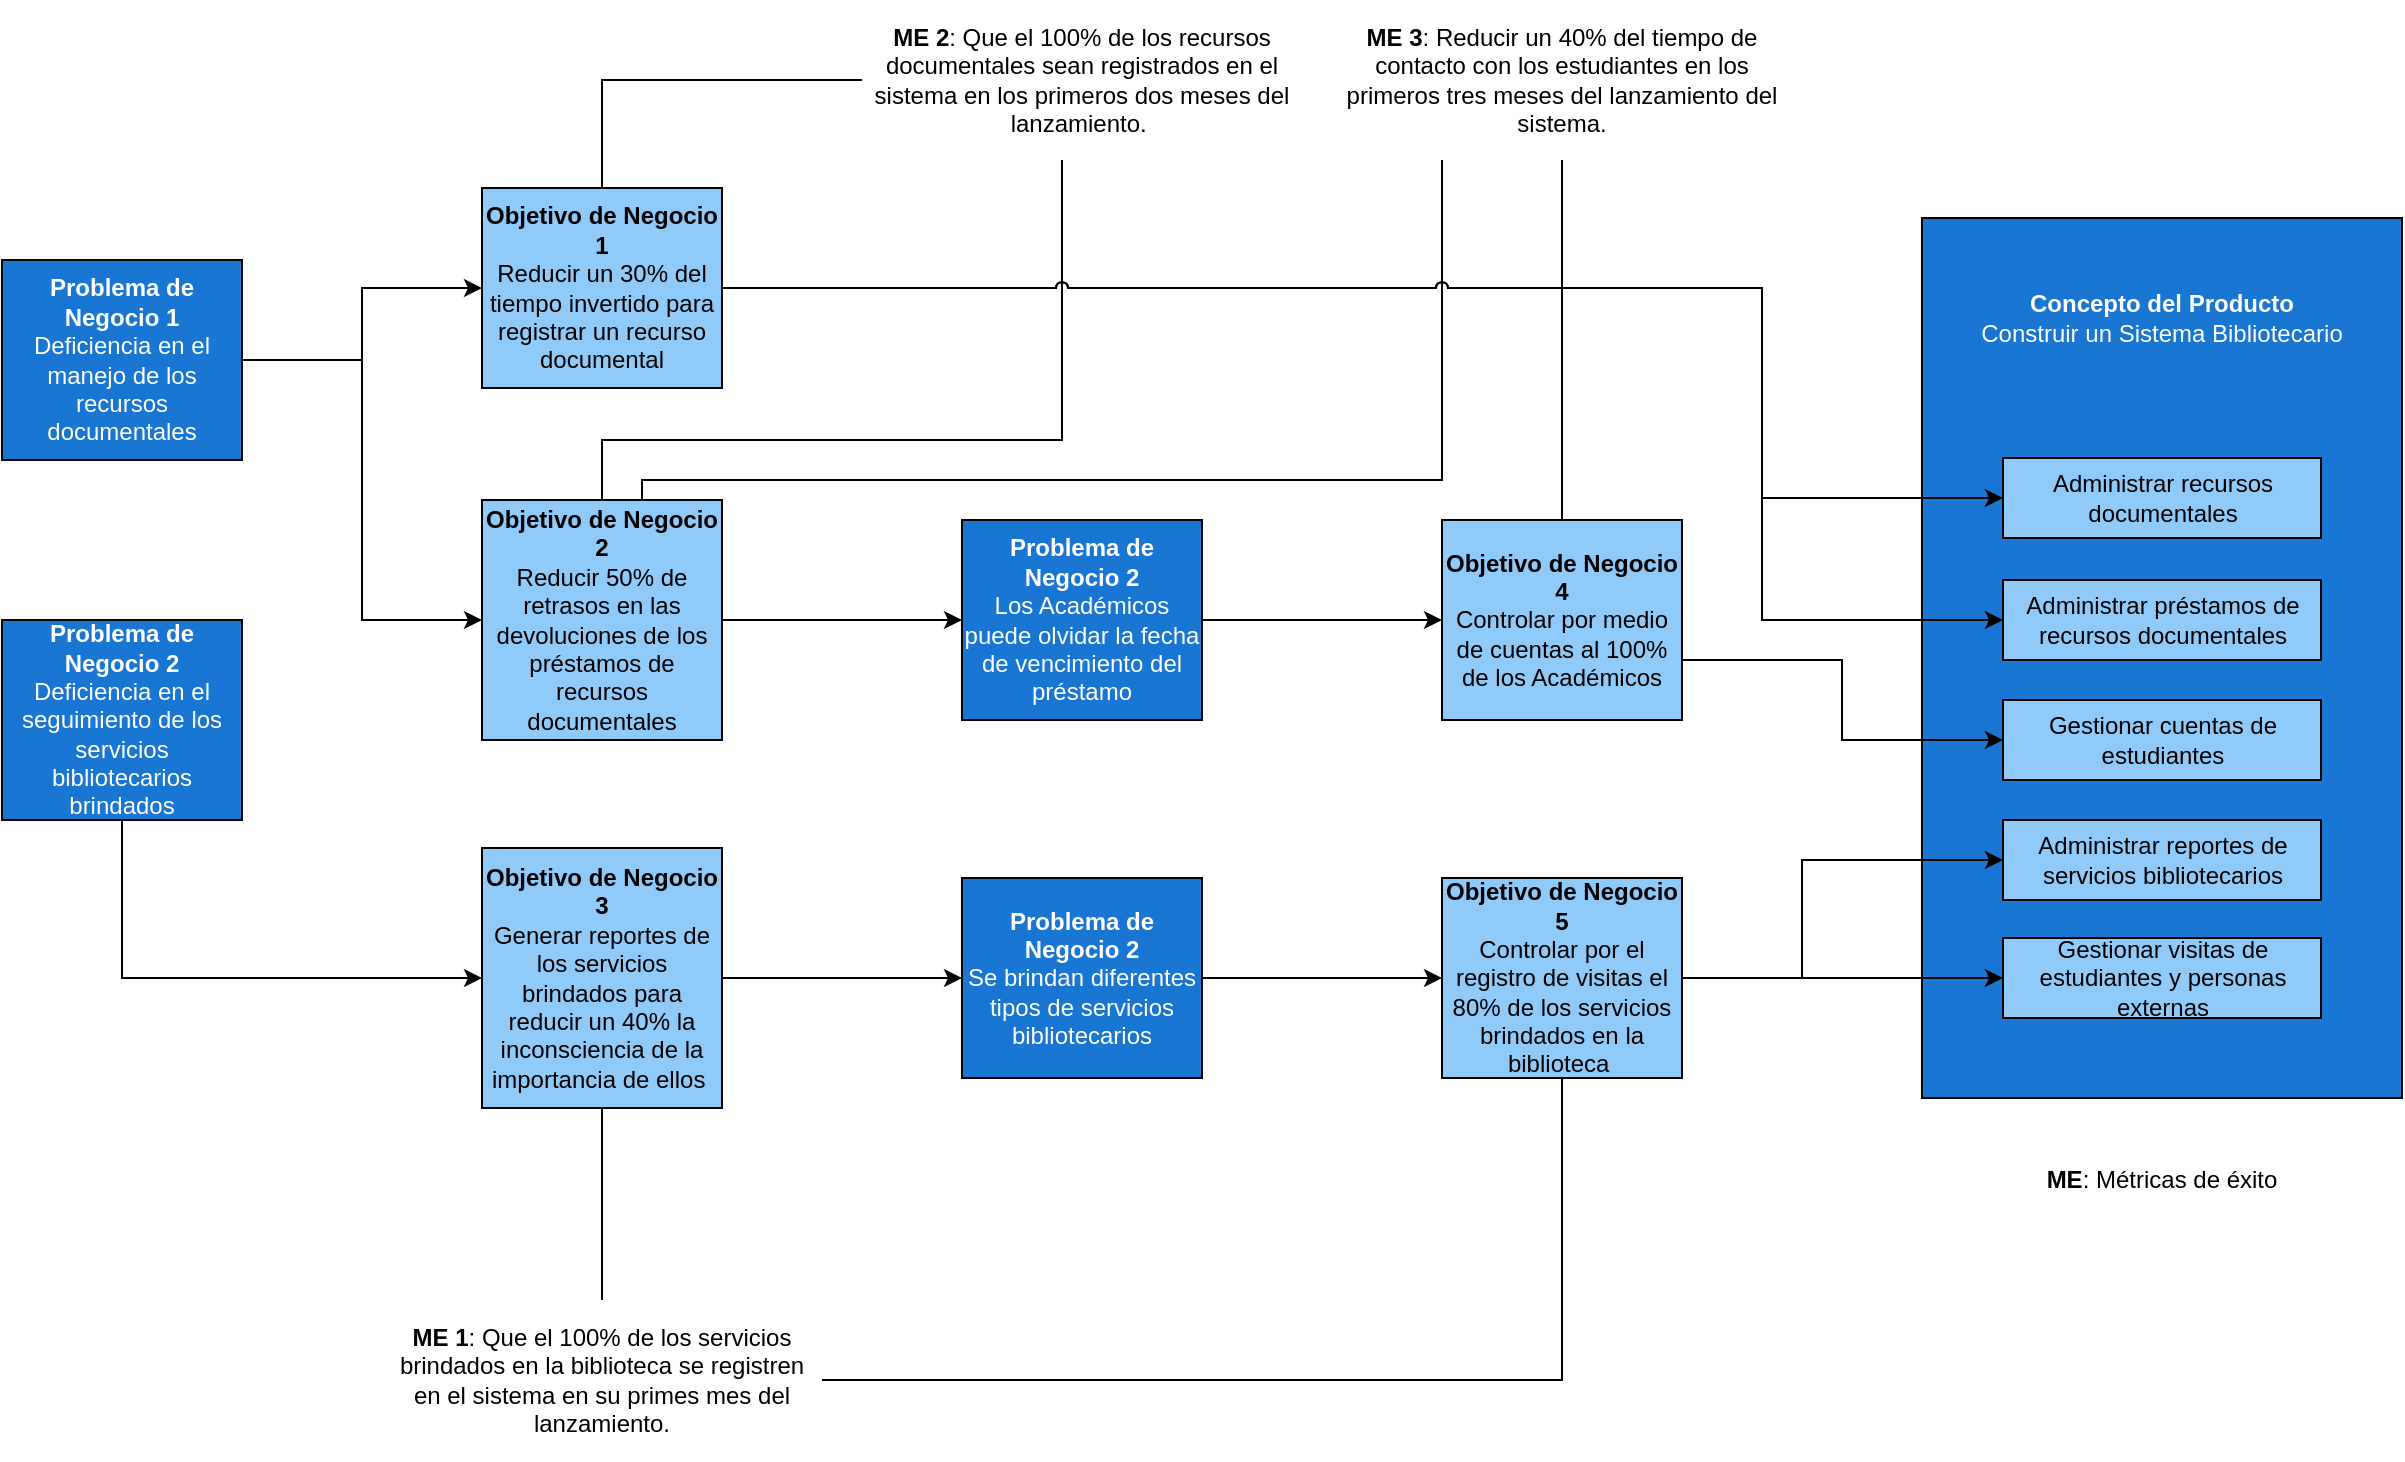 <mxfile version="13.10.0" type="embed">
    <diagram id="mWigEloJbhx4FwUi0EFt" name="MON">
        <mxGraphModel dx="644" dy="479" grid="1" gridSize="10" guides="1" tooltips="1" connect="1" arrows="1" fold="1" page="1" pageScale="1" pageWidth="827" pageHeight="1169" math="0" shadow="0">
            <root>
                <mxCell id="0"/>
                <mxCell id="1" parent="0"/>
                <mxCell id="5MuDeZs67-jdQpyHNOxu-21" value="" style="rounded=0;whiteSpace=wrap;html=1;labelBackgroundColor=none;gradientColor=none;fontColor=#000000;fillColor=#1976D2;" parent="1" vertex="1">
                    <mxGeometry x="1040" y="139" width="240" height="440" as="geometry"/>
                </mxCell>
                <mxCell id="5MuDeZs67-jdQpyHNOxu-22" style="edgeStyle=orthogonalEdgeStyle;rounded=0;orthogonalLoop=1;jettySize=auto;html=1;fontColor=#FFFFFF;" parent="1" source="5MuDeZs67-jdQpyHNOxu-1" target="5MuDeZs67-jdQpyHNOxu-4" edge="1">
                    <mxGeometry relative="1" as="geometry"/>
                </mxCell>
                <mxCell id="5MuDeZs67-jdQpyHNOxu-23" style="edgeStyle=orthogonalEdgeStyle;rounded=0;orthogonalLoop=1;jettySize=auto;html=1;fontColor=#FFFFFF;" parent="1" source="5MuDeZs67-jdQpyHNOxu-1" target="5MuDeZs67-jdQpyHNOxu-3" edge="1">
                    <mxGeometry relative="1" as="geometry">
                        <Array as="points">
                            <mxPoint x="260" y="210"/>
                            <mxPoint x="260" y="340"/>
                        </Array>
                    </mxGeometry>
                </mxCell>
                <mxCell id="5MuDeZs67-jdQpyHNOxu-1" value="&lt;b&gt;Problema de Negocio 1&lt;/b&gt;&lt;br&gt;Deficiencia en el manejo de los recursos documentales" style="rounded=0;whiteSpace=wrap;html=1;fontColor=#FFFFFF;fillColor=#1976D2;" parent="1" vertex="1">
                    <mxGeometry x="80" y="160" width="120" height="100" as="geometry"/>
                </mxCell>
                <mxCell id="5MuDeZs67-jdQpyHNOxu-24" style="edgeStyle=orthogonalEdgeStyle;rounded=0;orthogonalLoop=1;jettySize=auto;html=1;fontColor=#FFFFFF;" parent="1" source="5MuDeZs67-jdQpyHNOxu-2" target="5MuDeZs67-jdQpyHNOxu-5" edge="1">
                    <mxGeometry relative="1" as="geometry">
                        <Array as="points">
                            <mxPoint x="140" y="519"/>
                        </Array>
                    </mxGeometry>
                </mxCell>
                <mxCell id="5MuDeZs67-jdQpyHNOxu-2" value="&lt;b&gt;Problema de Negocio 2&lt;/b&gt;&lt;br&gt;Deficiencia en el seguimiento de los servicios bibliotecarios brindados" style="rounded=0;whiteSpace=wrap;html=1;fontColor=#FFFFFF;fillColor=#1976D2;" parent="1" vertex="1">
                    <mxGeometry x="80" y="340" width="120" height="100" as="geometry"/>
                </mxCell>
                <mxCell id="5MuDeZs67-jdQpyHNOxu-25" style="edgeStyle=orthogonalEdgeStyle;rounded=0;orthogonalLoop=1;jettySize=auto;html=1;fontColor=#FFFFFF;" parent="1" source="5MuDeZs67-jdQpyHNOxu-3" target="5MuDeZs67-jdQpyHNOxu-8" edge="1">
                    <mxGeometry relative="1" as="geometry"/>
                </mxCell>
                <mxCell id="5MuDeZs67-jdQpyHNOxu-32" style="edgeStyle=orthogonalEdgeStyle;rounded=0;orthogonalLoop=1;jettySize=auto;html=1;startArrow=none;startFill=0;endArrow=none;endFill=0;fontColor=#FFFFFF;" parent="1" source="5MuDeZs67-jdQpyHNOxu-3" target="5MuDeZs67-jdQpyHNOxu-18" edge="1">
                    <mxGeometry relative="1" as="geometry">
                        <Array as="points">
                            <mxPoint x="380" y="250"/>
                            <mxPoint x="610" y="250"/>
                        </Array>
                    </mxGeometry>
                </mxCell>
                <mxCell id="5MuDeZs67-jdQpyHNOxu-34" style="edgeStyle=orthogonalEdgeStyle;rounded=0;orthogonalLoop=1;jettySize=auto;html=1;startArrow=none;startFill=0;endArrow=none;endFill=0;fontColor=#FFFFFF;" parent="1" source="5MuDeZs67-jdQpyHNOxu-3" target="5MuDeZs67-jdQpyHNOxu-20" edge="1">
                    <mxGeometry relative="1" as="geometry">
                        <Array as="points">
                            <mxPoint x="400" y="270"/>
                            <mxPoint x="800" y="270"/>
                        </Array>
                    </mxGeometry>
                </mxCell>
                <mxCell id="5MuDeZs67-jdQpyHNOxu-3" value="&lt;b&gt;Objetivo de Negocio 2&lt;/b&gt;&lt;br&gt;Reducir 50% de retrasos en las devoluciones de los préstamos de recursos documentales" style="rounded=0;whiteSpace=wrap;html=1;fillColor=#90CAF9;" parent="1" vertex="1">
                    <mxGeometry x="320" y="280" width="120" height="120" as="geometry"/>
                </mxCell>
                <mxCell id="5MuDeZs67-jdQpyHNOxu-31" style="edgeStyle=orthogonalEdgeStyle;rounded=0;orthogonalLoop=1;jettySize=auto;html=1;startArrow=none;startFill=0;endArrow=none;endFill=0;fontColor=#FFFFFF;" parent="1" source="5MuDeZs67-jdQpyHNOxu-4" target="5MuDeZs67-jdQpyHNOxu-18" edge="1">
                    <mxGeometry relative="1" as="geometry">
                        <Array as="points">
                            <mxPoint x="380" y="70"/>
                        </Array>
                    </mxGeometry>
                </mxCell>
                <mxCell id="5MuDeZs67-jdQpyHNOxu-40" style="edgeStyle=orthogonalEdgeStyle;rounded=0;orthogonalLoop=1;jettySize=auto;html=1;startArrow=none;startFill=0;endArrow=classic;endFill=1;fontColor=#FFFFFF;jumpStyle=arc;" parent="1" source="5MuDeZs67-jdQpyHNOxu-4" target="5MuDeZs67-jdQpyHNOxu-11" edge="1">
                    <mxGeometry relative="1" as="geometry">
                        <Array as="points">
                            <mxPoint x="960" y="174"/>
                            <mxPoint x="960" y="279"/>
                        </Array>
                    </mxGeometry>
                </mxCell>
                <mxCell id="5MuDeZs67-jdQpyHNOxu-42" style="edgeStyle=orthogonalEdgeStyle;rounded=0;sketch=0;jumpStyle=arc;orthogonalLoop=1;jettySize=auto;html=1;startArrow=none;startFill=0;endArrow=classic;endFill=1;fontColor=#FFFFFF;" parent="1" source="5MuDeZs67-jdQpyHNOxu-4" target="5MuDeZs67-jdQpyHNOxu-14" edge="1">
                    <mxGeometry relative="1" as="geometry">
                        <Array as="points">
                            <mxPoint x="960" y="174"/>
                            <mxPoint x="960" y="340"/>
                        </Array>
                    </mxGeometry>
                </mxCell>
                <mxCell id="5MuDeZs67-jdQpyHNOxu-4" value="&lt;b&gt;Objetivo de Negocio 1&lt;/b&gt;&lt;br&gt;Reducir un 30% del tiempo invertido para registrar un recurso documental" style="rounded=0;whiteSpace=wrap;html=1;fillColor=#90CAF9;" parent="1" vertex="1">
                    <mxGeometry x="320" y="124" width="120" height="100" as="geometry"/>
                </mxCell>
                <mxCell id="5MuDeZs67-jdQpyHNOxu-26" style="edgeStyle=orthogonalEdgeStyle;rounded=0;orthogonalLoop=1;jettySize=auto;html=1;fontColor=#FFFFFF;" parent="1" source="5MuDeZs67-jdQpyHNOxu-5" target="5MuDeZs67-jdQpyHNOxu-7" edge="1">
                    <mxGeometry relative="1" as="geometry"/>
                </mxCell>
                <mxCell id="5MuDeZs67-jdQpyHNOxu-29" style="edgeStyle=orthogonalEdgeStyle;rounded=0;orthogonalLoop=1;jettySize=auto;html=1;fontColor=#FFFFFF;startArrow=none;startFill=0;endArrow=none;endFill=0;" parent="1" source="5MuDeZs67-jdQpyHNOxu-5" target="5MuDeZs67-jdQpyHNOxu-19" edge="1">
                    <mxGeometry relative="1" as="geometry"/>
                </mxCell>
                <mxCell id="5MuDeZs67-jdQpyHNOxu-5" value="&lt;b&gt;Objetivo de Negocio 3&lt;/b&gt;&lt;br&gt;Generar reportes de los servicios brindados para reducir un 40% la inconsciencia de la importancia de ellos&amp;nbsp;" style="rounded=0;whiteSpace=wrap;html=1;fillColor=#90CAF9;" parent="1" vertex="1">
                    <mxGeometry x="320" y="454" width="120" height="130" as="geometry"/>
                </mxCell>
                <mxCell id="5MuDeZs67-jdQpyHNOxu-27" style="edgeStyle=orthogonalEdgeStyle;rounded=0;orthogonalLoop=1;jettySize=auto;html=1;fontColor=#FFFFFF;" parent="1" source="5MuDeZs67-jdQpyHNOxu-7" target="5MuDeZs67-jdQpyHNOxu-10" edge="1">
                    <mxGeometry relative="1" as="geometry"/>
                </mxCell>
                <mxCell id="5MuDeZs67-jdQpyHNOxu-7" value="&lt;b&gt;Problema de Negocio 2&lt;/b&gt;&lt;br&gt;Se brindan diferentes tipos de servicios bibliotecarios" style="rounded=0;whiteSpace=wrap;html=1;fontColor=#FFFFFF;fillColor=#1976D2;" parent="1" vertex="1">
                    <mxGeometry x="560" y="469" width="120" height="100" as="geometry"/>
                </mxCell>
                <mxCell id="5MuDeZs67-jdQpyHNOxu-28" style="edgeStyle=orthogonalEdgeStyle;rounded=0;orthogonalLoop=1;jettySize=auto;html=1;fontColor=#FFFFFF;" parent="1" source="5MuDeZs67-jdQpyHNOxu-8" target="5MuDeZs67-jdQpyHNOxu-9" edge="1">
                    <mxGeometry relative="1" as="geometry"/>
                </mxCell>
                <mxCell id="5MuDeZs67-jdQpyHNOxu-8" value="&lt;b&gt;Problema de Negocio 2&lt;/b&gt;&lt;br&gt;Los Académicos puede olvidar la fecha de vencimiento del préstamo" style="rounded=0;whiteSpace=wrap;html=1;fontColor=#FFFFFF;fillColor=#1976D2;" parent="1" vertex="1">
                    <mxGeometry x="560" y="290" width="120" height="100" as="geometry"/>
                </mxCell>
                <mxCell id="5MuDeZs67-jdQpyHNOxu-33" style="edgeStyle=orthogonalEdgeStyle;rounded=0;orthogonalLoop=1;jettySize=auto;html=1;startArrow=none;startFill=0;endArrow=none;endFill=0;fontColor=#FFFFFF;" parent="1" source="5MuDeZs67-jdQpyHNOxu-9" target="5MuDeZs67-jdQpyHNOxu-20" edge="1">
                    <mxGeometry relative="1" as="geometry"/>
                </mxCell>
                <mxCell id="5MuDeZs67-jdQpyHNOxu-39" style="edgeStyle=orthogonalEdgeStyle;rounded=0;orthogonalLoop=1;jettySize=auto;html=1;startArrow=none;startFill=0;endArrow=classic;endFill=1;fontColor=#FFFFFF;" parent="1" source="5MuDeZs67-jdQpyHNOxu-9" target="5MuDeZs67-jdQpyHNOxu-16" edge="1">
                    <mxGeometry relative="1" as="geometry">
                        <Array as="points">
                            <mxPoint x="1000" y="360"/>
                            <mxPoint x="1000" y="400"/>
                        </Array>
                    </mxGeometry>
                </mxCell>
                <mxCell id="5MuDeZs67-jdQpyHNOxu-9" value="&lt;b&gt;Objetivo de Negocio 4&lt;/b&gt;&lt;br&gt;Controlar por medio de cuentas al 100% de los Académicos" style="rounded=0;whiteSpace=wrap;html=1;fillColor=#90CAF9;" parent="1" vertex="1">
                    <mxGeometry x="800" y="290" width="120" height="100" as="geometry"/>
                </mxCell>
                <mxCell id="5MuDeZs67-jdQpyHNOxu-30" style="edgeStyle=orthogonalEdgeStyle;rounded=0;orthogonalLoop=1;jettySize=auto;html=1;startArrow=none;startFill=0;endArrow=none;endFill=0;fontColor=#FFFFFF;" parent="1" source="5MuDeZs67-jdQpyHNOxu-10" target="5MuDeZs67-jdQpyHNOxu-19" edge="1">
                    <mxGeometry relative="1" as="geometry">
                        <Array as="points">
                            <mxPoint x="860" y="720"/>
                        </Array>
                    </mxGeometry>
                </mxCell>
                <mxCell id="5MuDeZs67-jdQpyHNOxu-35" style="edgeStyle=orthogonalEdgeStyle;rounded=0;orthogonalLoop=1;jettySize=auto;html=1;startArrow=none;startFill=0;endArrow=classic;endFill=1;fontColor=#FFFFFF;" parent="1" source="5MuDeZs67-jdQpyHNOxu-10" target="5MuDeZs67-jdQpyHNOxu-17" edge="1">
                    <mxGeometry relative="1" as="geometry"/>
                </mxCell>
                <mxCell id="5MuDeZs67-jdQpyHNOxu-36" style="edgeStyle=orthogonalEdgeStyle;rounded=0;orthogonalLoop=1;jettySize=auto;html=1;startArrow=none;startFill=0;endArrow=classic;endFill=1;fontColor=#FFFFFF;" parent="1" source="5MuDeZs67-jdQpyHNOxu-10" target="5MuDeZs67-jdQpyHNOxu-13" edge="1">
                    <mxGeometry relative="1" as="geometry">
                        <Array as="points">
                            <mxPoint x="980" y="519"/>
                            <mxPoint x="980" y="460"/>
                        </Array>
                    </mxGeometry>
                </mxCell>
                <mxCell id="5MuDeZs67-jdQpyHNOxu-10" value="&lt;b&gt;Objetivo de Negocio 5&lt;/b&gt;&lt;br&gt;Controlar por el registro de visitas el 80% de los servicios brindados en la biblioteca&amp;nbsp;" style="rounded=0;whiteSpace=wrap;html=1;fillColor=#90CAF9;" parent="1" vertex="1">
                    <mxGeometry x="800" y="469" width="120" height="100" as="geometry"/>
                </mxCell>
                <mxCell id="5MuDeZs67-jdQpyHNOxu-11" value="Administrar recursos documentales" style="rounded=0;whiteSpace=wrap;html=1;fillColor=#90CAF9;labelBackgroundColor=none;" parent="1" vertex="1">
                    <mxGeometry x="1080.5" y="259" width="159" height="40" as="geometry"/>
                </mxCell>
                <mxCell id="5MuDeZs67-jdQpyHNOxu-12" value="&lt;b&gt;Concepto del Producto&lt;/b&gt;&lt;br&gt;Construir un Sistema Bibliotecario" style="text;html=1;strokeColor=none;fillColor=none;align=center;verticalAlign=middle;whiteSpace=wrap;rounded=0;labelBackgroundColor=none;fontColor=#FFFFFF;" parent="1" vertex="1">
                    <mxGeometry x="1060" y="164" width="200" height="50" as="geometry"/>
                </mxCell>
                <mxCell id="5MuDeZs67-jdQpyHNOxu-13" value="Administrar reportes de servicios bibliotecarios" style="rounded=0;whiteSpace=wrap;html=1;fillColor=#90CAF9;labelBackgroundColor=none;" parent="1" vertex="1">
                    <mxGeometry x="1080.5" y="440" width="159" height="40" as="geometry"/>
                </mxCell>
                <mxCell id="5MuDeZs67-jdQpyHNOxu-14" value="Administrar préstamos de recursos documentales" style="rounded=0;whiteSpace=wrap;html=1;fillColor=#90CAF9;labelBackgroundColor=none;" parent="1" vertex="1">
                    <mxGeometry x="1080.5" y="320" width="159" height="40" as="geometry"/>
                </mxCell>
                <mxCell id="5MuDeZs67-jdQpyHNOxu-16" value="Gestionar cuentas de estudiantes" style="rounded=0;whiteSpace=wrap;html=1;fillColor=#90CAF9;labelBackgroundColor=none;" parent="1" vertex="1">
                    <mxGeometry x="1080.5" y="380" width="159" height="40" as="geometry"/>
                </mxCell>
                <mxCell id="5MuDeZs67-jdQpyHNOxu-17" value="Gestionar visitas de estudiantes y personas externas" style="rounded=0;whiteSpace=wrap;html=1;fillColor=#90CAF9;labelBackgroundColor=none;" parent="1" vertex="1">
                    <mxGeometry x="1080.5" y="499" width="159" height="40" as="geometry"/>
                </mxCell>
                <mxCell id="5MuDeZs67-jdQpyHNOxu-18" value="&lt;b&gt;ME 2&lt;/b&gt;: Que el 100% de los recursos documentales sean registrados en el sistema en los primeros dos meses del lanzamiento.&amp;nbsp;" style="text;html=1;strokeColor=none;fillColor=none;align=center;verticalAlign=middle;whiteSpace=wrap;rounded=0;labelBackgroundColor=none;fontColor=#000000;" parent="1" vertex="1">
                    <mxGeometry x="510" y="30" width="220" height="80" as="geometry"/>
                </mxCell>
                <mxCell id="5MuDeZs67-jdQpyHNOxu-19" value="&lt;b&gt;ME 1&lt;/b&gt;: Que el 100% de los servicios brindados en la biblioteca se registren en el sistema en su primes mes del lanzamiento." style="text;html=1;strokeColor=none;fillColor=none;align=center;verticalAlign=middle;whiteSpace=wrap;rounded=0;labelBackgroundColor=none;fontColor=#000000;" parent="1" vertex="1">
                    <mxGeometry x="270" y="680" width="220" height="80" as="geometry"/>
                </mxCell>
                <mxCell id="5MuDeZs67-jdQpyHNOxu-20" value="&lt;b&gt;ME 3&lt;/b&gt;: Reducir un 40% del tiempo de contacto con los estudiantes en los primeros tres meses del lanzamiento del sistema." style="text;html=1;strokeColor=none;fillColor=none;align=center;verticalAlign=middle;whiteSpace=wrap;rounded=0;labelBackgroundColor=none;fontColor=#000000;" parent="1" vertex="1">
                    <mxGeometry x="750" y="30" width="220" height="80" as="geometry"/>
                </mxCell>
                <mxCell id="5MuDeZs67-jdQpyHNOxu-43" value="&lt;b&gt;ME&lt;/b&gt;: Métricas de éxito" style="text;html=1;strokeColor=none;fillColor=none;align=center;verticalAlign=middle;whiteSpace=wrap;rounded=0;labelBackgroundColor=none;" parent="1" vertex="1">
                    <mxGeometry x="1100" y="610" width="120" height="20" as="geometry"/>
                </mxCell>
            </root>
        </mxGraphModel>
    </diagram>
</mxfile>
